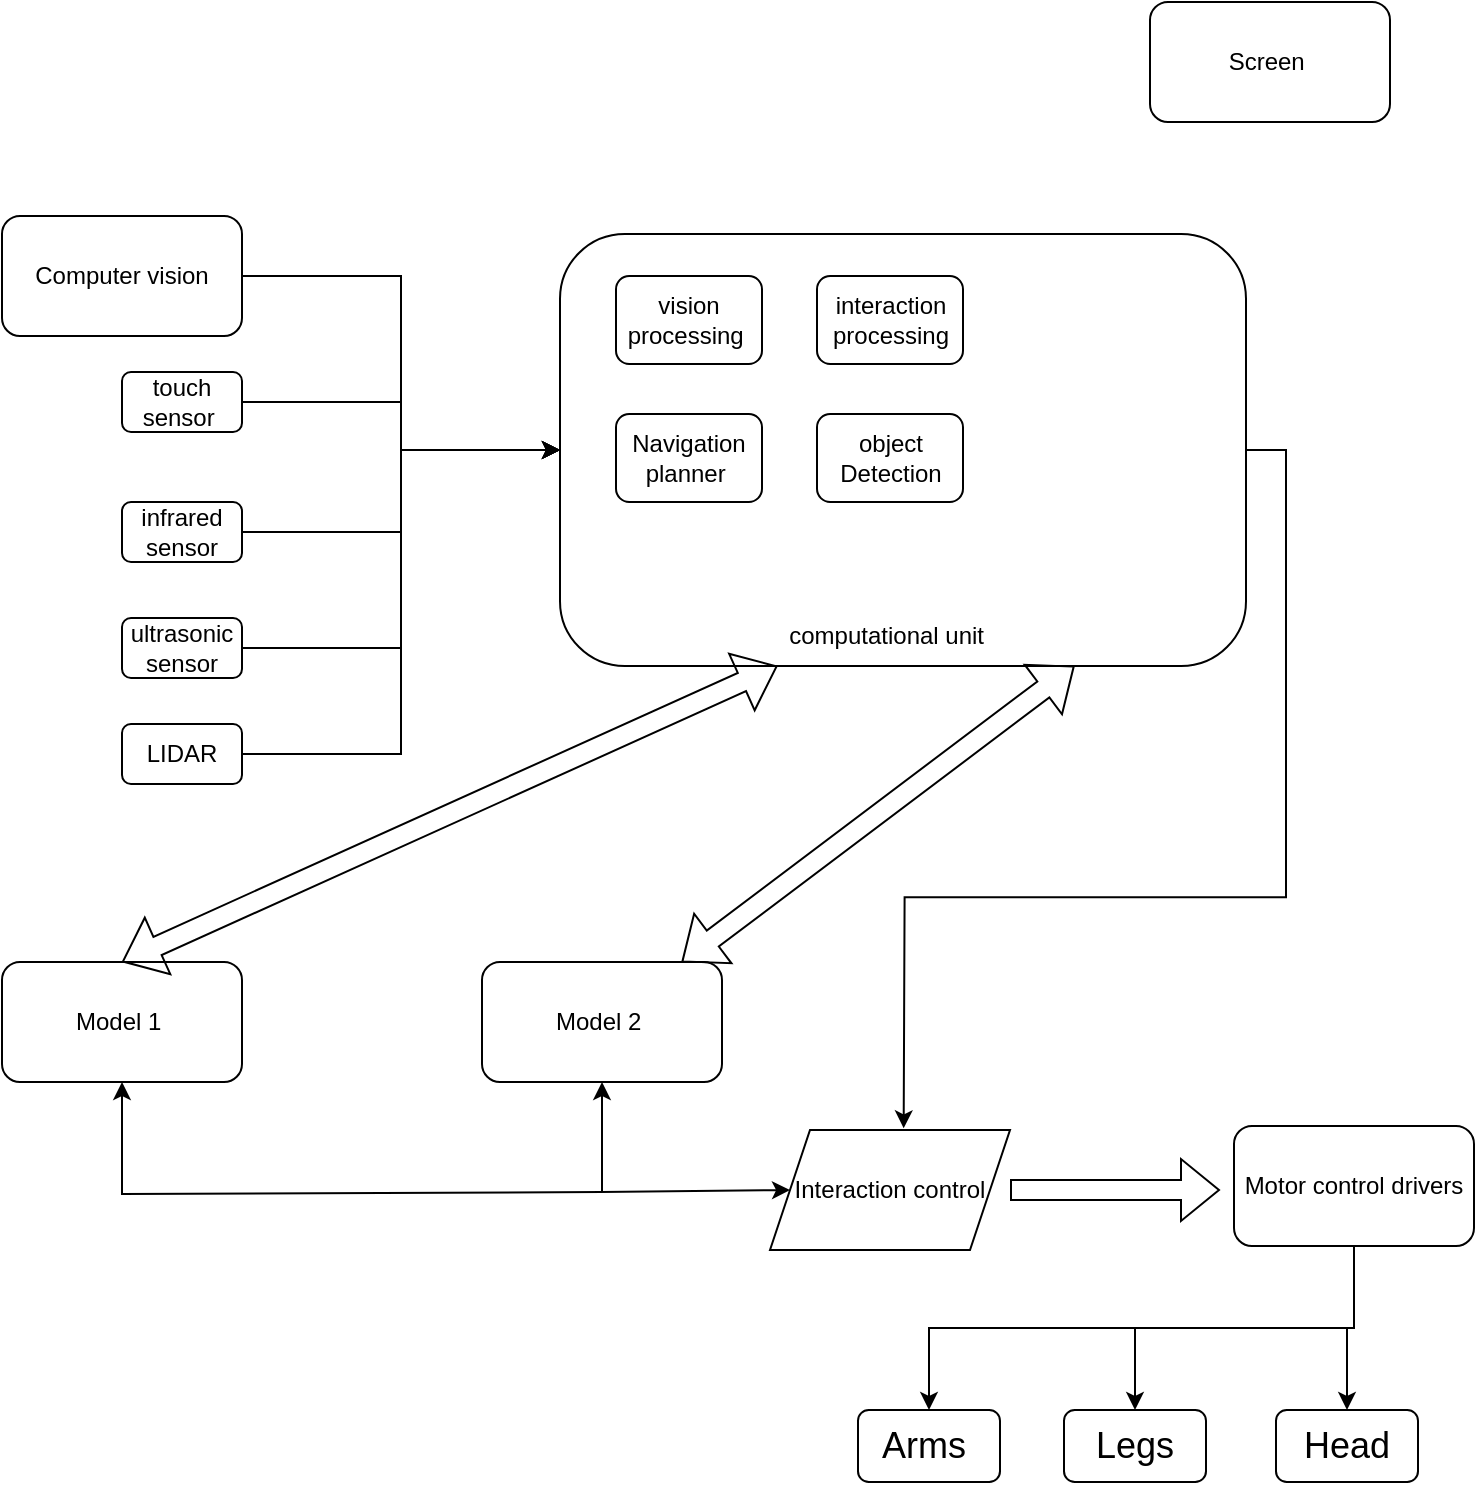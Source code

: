 <mxfile version="23.1.5" type="github">
  <diagram name="Page-1" id="lGvzbbGBWjcPcyGiY2V9">
    <mxGraphModel dx="957" dy="422" grid="0" gridSize="10" guides="1" tooltips="1" connect="1" arrows="1" fold="1" page="1" pageScale="1" pageWidth="827" pageHeight="1169" math="0" shadow="0">
      <root>
        <mxCell id="0" />
        <mxCell id="1" parent="0" />
        <mxCell id="dsFqU6F05Ea3vDLlV4PP-17" style="edgeStyle=orthogonalEdgeStyle;rounded=0;orthogonalLoop=1;jettySize=auto;html=1;exitX=1;exitY=0.5;exitDx=0;exitDy=0;" edge="1" parent="1" source="dsFqU6F05Ea3vDLlV4PP-1" target="dsFqU6F05Ea3vDLlV4PP-11">
          <mxGeometry relative="1" as="geometry" />
        </mxCell>
        <mxCell id="dsFqU6F05Ea3vDLlV4PP-1" value="Computer vision" style="rounded=1;whiteSpace=wrap;html=1;" vertex="1" parent="1">
          <mxGeometry x="42" y="264" width="120" height="60" as="geometry" />
        </mxCell>
        <mxCell id="dsFqU6F05Ea3vDLlV4PP-2" value="Model 1&amp;nbsp;" style="rounded=1;whiteSpace=wrap;html=1;" vertex="1" parent="1">
          <mxGeometry x="42" y="637" width="120" height="60" as="geometry" />
        </mxCell>
        <mxCell id="dsFqU6F05Ea3vDLlV4PP-4" value="Model 2&amp;nbsp;" style="rounded=1;whiteSpace=wrap;html=1;" vertex="1" parent="1">
          <mxGeometry x="282" y="637" width="120" height="60" as="geometry" />
        </mxCell>
        <mxCell id="dsFqU6F05Ea3vDLlV4PP-16" style="edgeStyle=orthogonalEdgeStyle;rounded=0;orthogonalLoop=1;jettySize=auto;html=1;exitX=1;exitY=0.5;exitDx=0;exitDy=0;entryX=0;entryY=0.5;entryDx=0;entryDy=0;" edge="1" parent="1" source="dsFqU6F05Ea3vDLlV4PP-5" target="dsFqU6F05Ea3vDLlV4PP-11">
          <mxGeometry relative="1" as="geometry" />
        </mxCell>
        <mxCell id="dsFqU6F05Ea3vDLlV4PP-5" value="touch sensor&amp;nbsp;" style="rounded=1;whiteSpace=wrap;html=1;" vertex="1" parent="1">
          <mxGeometry x="102" y="342" width="60" height="30" as="geometry" />
        </mxCell>
        <mxCell id="dsFqU6F05Ea3vDLlV4PP-52" style="edgeStyle=orthogonalEdgeStyle;rounded=0;orthogonalLoop=1;jettySize=auto;html=1;exitX=1;exitY=0.5;exitDx=0;exitDy=0;" edge="1" parent="1" source="dsFqU6F05Ea3vDLlV4PP-11">
          <mxGeometry relative="1" as="geometry">
            <mxPoint x="492.833" y="720.167" as="targetPoint" />
          </mxGeometry>
        </mxCell>
        <mxCell id="dsFqU6F05Ea3vDLlV4PP-11" value="" style="rounded=1;whiteSpace=wrap;html=1;" vertex="1" parent="1">
          <mxGeometry x="321" y="273" width="343" height="216" as="geometry" />
        </mxCell>
        <mxCell id="dsFqU6F05Ea3vDLlV4PP-15" style="edgeStyle=orthogonalEdgeStyle;rounded=0;orthogonalLoop=1;jettySize=auto;html=1;exitX=1;exitY=0.5;exitDx=0;exitDy=0;" edge="1" parent="1" source="dsFqU6F05Ea3vDLlV4PP-12" target="dsFqU6F05Ea3vDLlV4PP-11">
          <mxGeometry relative="1" as="geometry" />
        </mxCell>
        <mxCell id="dsFqU6F05Ea3vDLlV4PP-12" value="infrared sensor" style="rounded=1;whiteSpace=wrap;html=1;" vertex="1" parent="1">
          <mxGeometry x="102" y="407" width="60" height="30" as="geometry" />
        </mxCell>
        <mxCell id="dsFqU6F05Ea3vDLlV4PP-14" style="edgeStyle=orthogonalEdgeStyle;rounded=0;orthogonalLoop=1;jettySize=auto;html=1;exitX=1;exitY=0.5;exitDx=0;exitDy=0;entryX=0;entryY=0.5;entryDx=0;entryDy=0;" edge="1" parent="1" source="dsFqU6F05Ea3vDLlV4PP-13" target="dsFqU6F05Ea3vDLlV4PP-11">
          <mxGeometry relative="1" as="geometry" />
        </mxCell>
        <mxCell id="dsFqU6F05Ea3vDLlV4PP-13" value="ultrasonic sensor" style="rounded=1;whiteSpace=wrap;html=1;" vertex="1" parent="1">
          <mxGeometry x="102" y="465" width="60" height="30" as="geometry" />
        </mxCell>
        <mxCell id="dsFqU6F05Ea3vDLlV4PP-43" style="edgeStyle=orthogonalEdgeStyle;rounded=0;orthogonalLoop=1;jettySize=auto;html=1;exitX=0.5;exitY=1;exitDx=0;exitDy=0;entryX=0.5;entryY=0;entryDx=0;entryDy=0;" edge="1" parent="1" source="dsFqU6F05Ea3vDLlV4PP-18" target="dsFqU6F05Ea3vDLlV4PP-41">
          <mxGeometry relative="1" as="geometry" />
        </mxCell>
        <mxCell id="dsFqU6F05Ea3vDLlV4PP-44" style="edgeStyle=orthogonalEdgeStyle;rounded=0;orthogonalLoop=1;jettySize=auto;html=1;exitX=0.5;exitY=1;exitDx=0;exitDy=0;entryX=0.5;entryY=0;entryDx=0;entryDy=0;" edge="1" parent="1" source="dsFqU6F05Ea3vDLlV4PP-18" target="dsFqU6F05Ea3vDLlV4PP-42">
          <mxGeometry relative="1" as="geometry" />
        </mxCell>
        <mxCell id="dsFqU6F05Ea3vDLlV4PP-45" style="edgeStyle=orthogonalEdgeStyle;rounded=0;orthogonalLoop=1;jettySize=auto;html=1;exitX=0.5;exitY=1;exitDx=0;exitDy=0;" edge="1" parent="1" source="dsFqU6F05Ea3vDLlV4PP-18" target="dsFqU6F05Ea3vDLlV4PP-39">
          <mxGeometry relative="1" as="geometry" />
        </mxCell>
        <mxCell id="dsFqU6F05Ea3vDLlV4PP-18" value="Motor control drivers" style="rounded=1;whiteSpace=wrap;html=1;" vertex="1" parent="1">
          <mxGeometry x="658" y="719" width="120" height="60" as="geometry" />
        </mxCell>
        <mxCell id="dsFqU6F05Ea3vDLlV4PP-25" value="" style="shape=flexArrow;endArrow=classic;startArrow=classic;html=1;rounded=0;entryX=0.75;entryY=1;entryDx=0;entryDy=0;" edge="1" parent="1" source="dsFqU6F05Ea3vDLlV4PP-4" target="dsFqU6F05Ea3vDLlV4PP-11">
          <mxGeometry width="100" height="100" relative="1" as="geometry">
            <mxPoint x="294" y="550" as="sourcePoint" />
            <mxPoint x="365" y="460" as="targetPoint" />
          </mxGeometry>
        </mxCell>
        <mxCell id="dsFqU6F05Ea3vDLlV4PP-26" value="" style="shape=flexArrow;endArrow=classic;startArrow=classic;html=1;rounded=0;entryX=0.317;entryY=1;entryDx=0;entryDy=0;entryPerimeter=0;exitX=0.5;exitY=0;exitDx=0;exitDy=0;" edge="1" parent="1" source="dsFqU6F05Ea3vDLlV4PP-2" target="dsFqU6F05Ea3vDLlV4PP-11">
          <mxGeometry width="100" height="100" relative="1" as="geometry">
            <mxPoint x="422" y="683" as="sourcePoint" />
            <mxPoint x="522" y="583" as="targetPoint" />
          </mxGeometry>
        </mxCell>
        <mxCell id="dsFqU6F05Ea3vDLlV4PP-30" value="computational unit&amp;nbsp;" style="text;html=1;align=center;verticalAlign=middle;whiteSpace=wrap;rounded=0;" vertex="1" parent="1">
          <mxGeometry x="404" y="459" width="164" height="30" as="geometry" />
        </mxCell>
        <mxCell id="dsFqU6F05Ea3vDLlV4PP-31" value="vision processing&amp;nbsp;" style="rounded=1;whiteSpace=wrap;html=1;" vertex="1" parent="1">
          <mxGeometry x="349" y="294" width="73" height="44" as="geometry" />
        </mxCell>
        <mxCell id="dsFqU6F05Ea3vDLlV4PP-34" style="edgeStyle=orthogonalEdgeStyle;rounded=0;orthogonalLoop=1;jettySize=auto;html=1;exitX=1;exitY=0.5;exitDx=0;exitDy=0;entryX=0;entryY=0.5;entryDx=0;entryDy=0;" edge="1" parent="1" source="dsFqU6F05Ea3vDLlV4PP-33" target="dsFqU6F05Ea3vDLlV4PP-11">
          <mxGeometry relative="1" as="geometry" />
        </mxCell>
        <mxCell id="dsFqU6F05Ea3vDLlV4PP-33" value="LIDAR" style="rounded=1;whiteSpace=wrap;html=1;" vertex="1" parent="1">
          <mxGeometry x="102" y="518" width="60" height="30" as="geometry" />
        </mxCell>
        <mxCell id="dsFqU6F05Ea3vDLlV4PP-35" value="Navigation planner&amp;nbsp;" style="rounded=1;whiteSpace=wrap;html=1;" vertex="1" parent="1">
          <mxGeometry x="349" y="363" width="73" height="44" as="geometry" />
        </mxCell>
        <mxCell id="dsFqU6F05Ea3vDLlV4PP-36" value="interaction processing" style="rounded=1;whiteSpace=wrap;html=1;" vertex="1" parent="1">
          <mxGeometry x="449.5" y="294" width="73" height="44" as="geometry" />
        </mxCell>
        <mxCell id="dsFqU6F05Ea3vDLlV4PP-39" value="&lt;font style=&quot;font-size: 18px;&quot;&gt;Arms&amp;nbsp;&lt;/font&gt;" style="rounded=1;whiteSpace=wrap;html=1;" vertex="1" parent="1">
          <mxGeometry x="470" y="861" width="71" height="36" as="geometry" />
        </mxCell>
        <mxCell id="dsFqU6F05Ea3vDLlV4PP-41" value="&lt;span style=&quot;font-size: 18px;&quot;&gt;Legs&lt;/span&gt;" style="rounded=1;whiteSpace=wrap;html=1;" vertex="1" parent="1">
          <mxGeometry x="573" y="861" width="71" height="36" as="geometry" />
        </mxCell>
        <mxCell id="dsFqU6F05Ea3vDLlV4PP-42" value="&lt;span style=&quot;font-size: 18px;&quot;&gt;Head&lt;/span&gt;" style="rounded=1;whiteSpace=wrap;html=1;" vertex="1" parent="1">
          <mxGeometry x="679" y="861" width="71" height="36" as="geometry" />
        </mxCell>
        <mxCell id="dsFqU6F05Ea3vDLlV4PP-46" value="object Detection" style="rounded=1;whiteSpace=wrap;html=1;" vertex="1" parent="1">
          <mxGeometry x="449.5" y="363" width="73" height="44" as="geometry" />
        </mxCell>
        <mxCell id="dsFqU6F05Ea3vDLlV4PP-47" value="Interaction control" style="shape=parallelogram;perimeter=parallelogramPerimeter;whiteSpace=wrap;html=1;fixedSize=1;" vertex="1" parent="1">
          <mxGeometry x="426" y="721" width="120" height="60" as="geometry" />
        </mxCell>
        <mxCell id="dsFqU6F05Ea3vDLlV4PP-48" value="" style="endArrow=classic;startArrow=classic;html=1;rounded=0;entryX=0;entryY=0.5;entryDx=0;entryDy=0;exitX=0.5;exitY=1;exitDx=0;exitDy=0;" edge="1" parent="1" source="dsFqU6F05Ea3vDLlV4PP-4" target="dsFqU6F05Ea3vDLlV4PP-47">
          <mxGeometry width="50" height="50" relative="1" as="geometry">
            <mxPoint x="470" y="741" as="sourcePoint" />
            <mxPoint x="520" y="691" as="targetPoint" />
            <Array as="points">
              <mxPoint x="342" y="752" />
            </Array>
          </mxGeometry>
        </mxCell>
        <mxCell id="dsFqU6F05Ea3vDLlV4PP-49" value="" style="endArrow=classic;html=1;rounded=0;entryX=0.5;entryY=1;entryDx=0;entryDy=0;" edge="1" parent="1" target="dsFqU6F05Ea3vDLlV4PP-2">
          <mxGeometry width="50" height="50" relative="1" as="geometry">
            <mxPoint x="342" y="752" as="sourcePoint" />
            <mxPoint x="520" y="691" as="targetPoint" />
            <Array as="points">
              <mxPoint x="102" y="753" />
            </Array>
          </mxGeometry>
        </mxCell>
        <mxCell id="dsFqU6F05Ea3vDLlV4PP-50" value="" style="shape=flexArrow;endArrow=classic;html=1;rounded=0;" edge="1" parent="1">
          <mxGeometry width="50" height="50" relative="1" as="geometry">
            <mxPoint x="546" y="751" as="sourcePoint" />
            <mxPoint x="651" y="751" as="targetPoint" />
          </mxGeometry>
        </mxCell>
        <mxCell id="dsFqU6F05Ea3vDLlV4PP-54" value="Screen&amp;nbsp;" style="rounded=1;whiteSpace=wrap;html=1;" vertex="1" parent="1">
          <mxGeometry x="616" y="157" width="120" height="60" as="geometry" />
        </mxCell>
      </root>
    </mxGraphModel>
  </diagram>
</mxfile>
